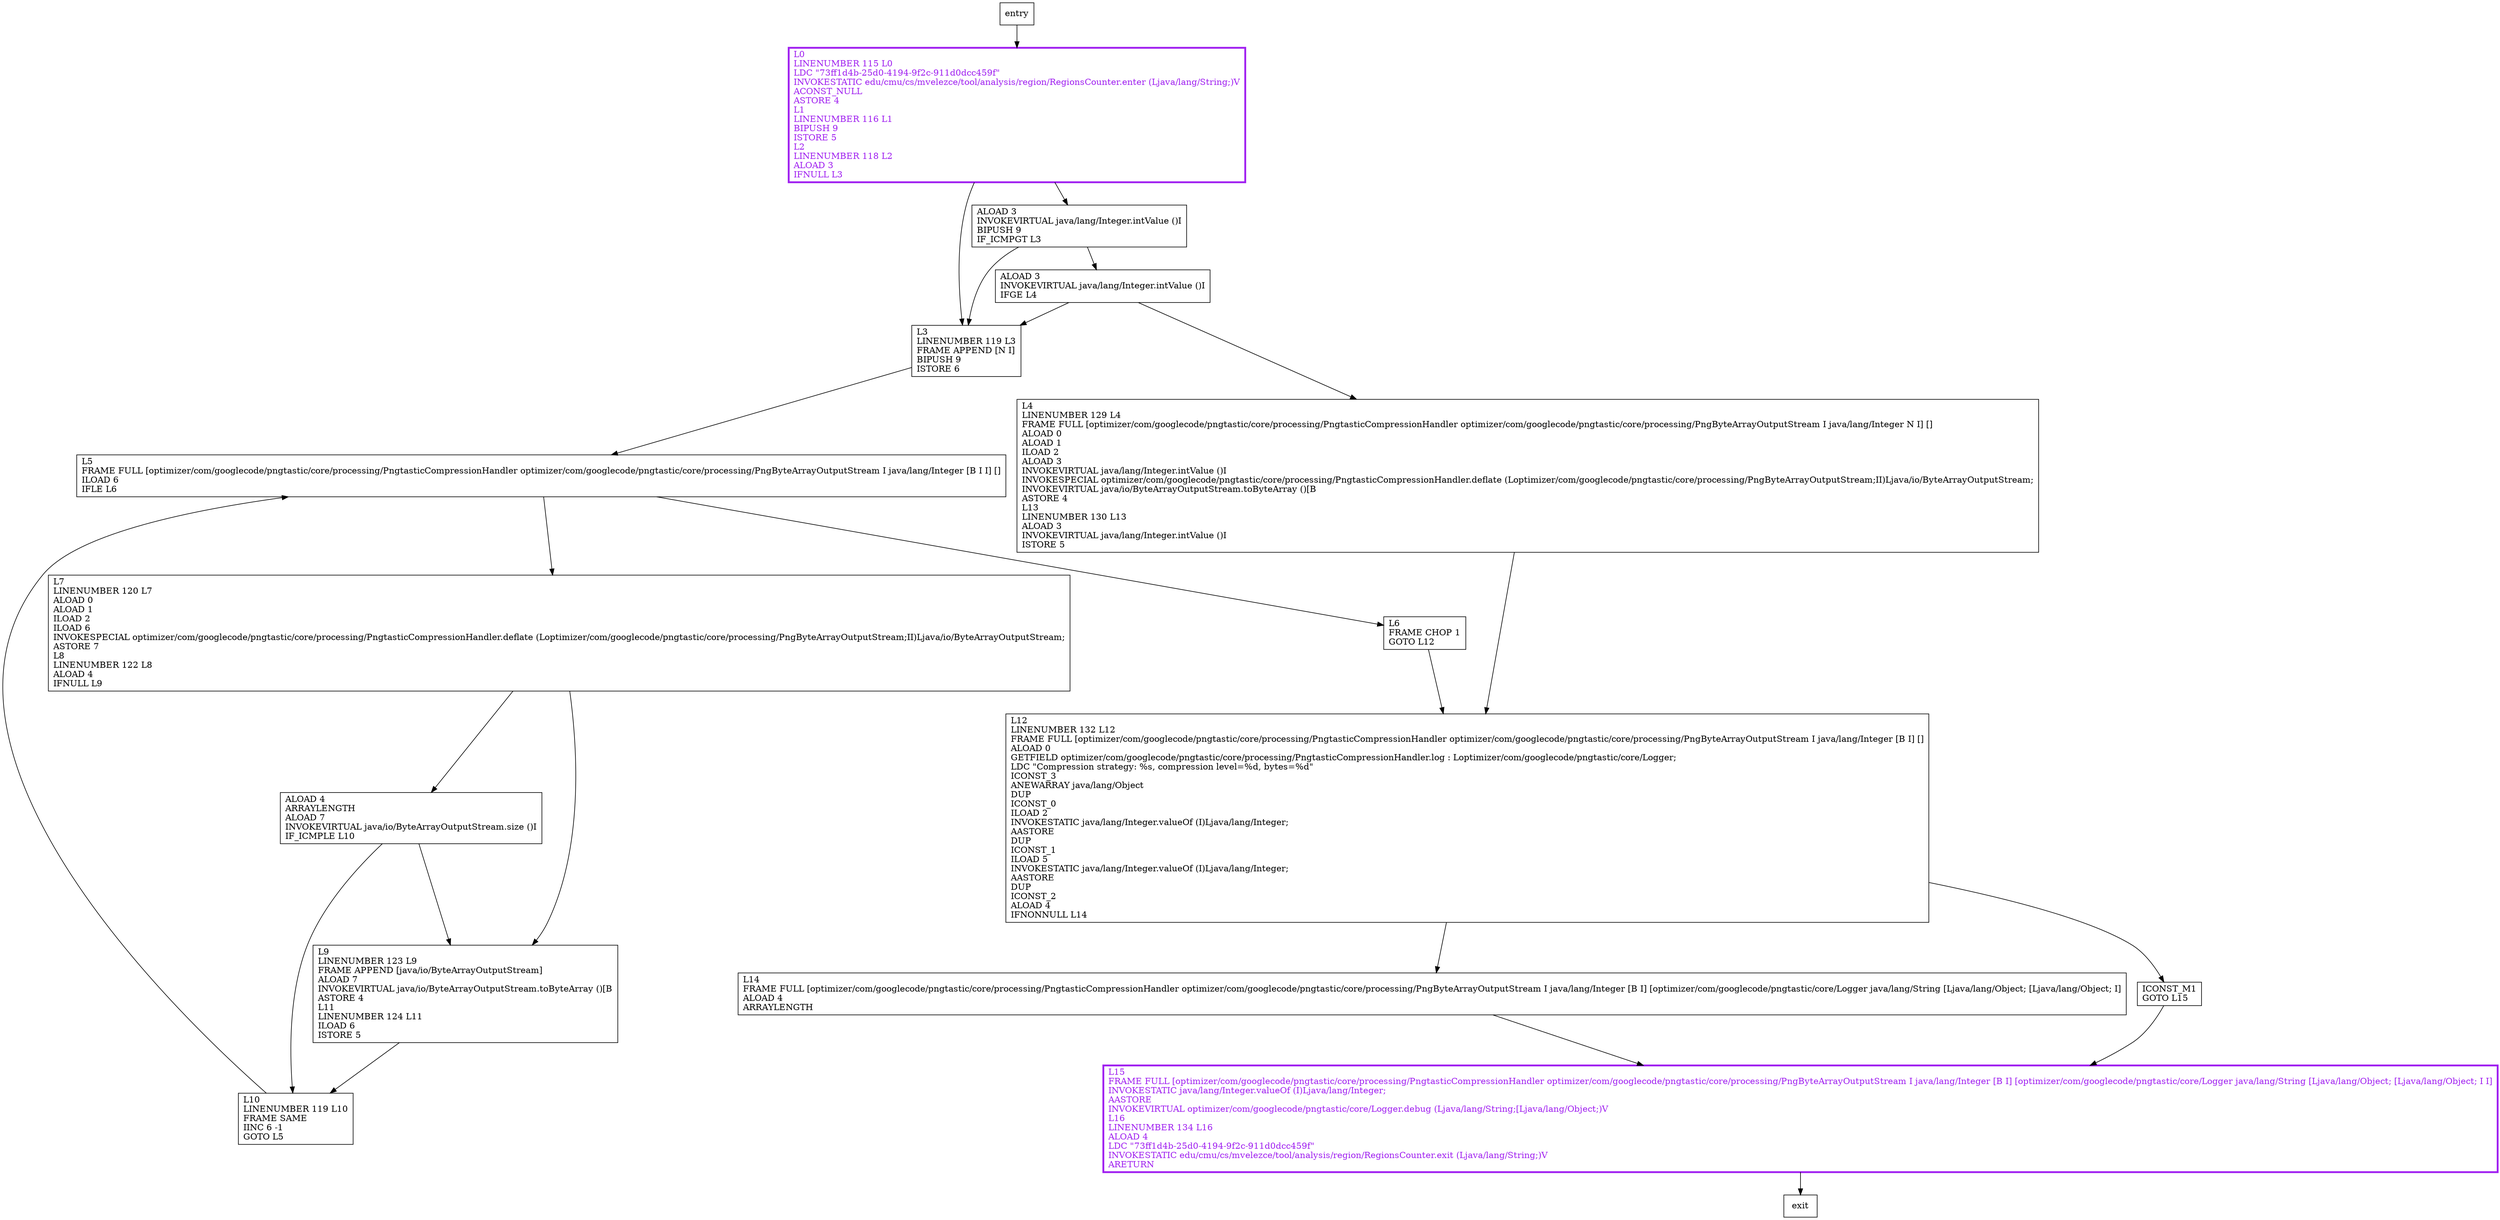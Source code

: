 digraph deflateImageData {
node [shape=record];
2000792754 [label="L0\lLINENUMBER 115 L0\lLDC \"73ff1d4b-25d0-4194-9f2c-911d0dcc459f\"\lINVOKESTATIC edu/cmu/cs/mvelezce/tool/analysis/region/RegionsCounter.enter (Ljava/lang/String;)V\lACONST_NULL\lASTORE 4\lL1\lLINENUMBER 116 L1\lBIPUSH 9\lISTORE 5\lL2\lLINENUMBER 118 L2\lALOAD 3\lIFNULL L3\l"];
349701229 [label="L4\lLINENUMBER 129 L4\lFRAME FULL [optimizer/com/googlecode/pngtastic/core/processing/PngtasticCompressionHandler optimizer/com/googlecode/pngtastic/core/processing/PngByteArrayOutputStream I java/lang/Integer N I] []\lALOAD 0\lALOAD 1\lILOAD 2\lALOAD 3\lINVOKEVIRTUAL java/lang/Integer.intValue ()I\lINVOKESPECIAL optimizer/com/googlecode/pngtastic/core/processing/PngtasticCompressionHandler.deflate (Loptimizer/com/googlecode/pngtastic/core/processing/PngByteArrayOutputStream;II)Ljava/io/ByteArrayOutputStream;\lINVOKEVIRTUAL java/io/ByteArrayOutputStream.toByteArray ()[B\lASTORE 4\lL13\lLINENUMBER 130 L13\lALOAD 3\lINVOKEVIRTUAL java/lang/Integer.intValue ()I\lISTORE 5\l"];
1528752559 [label="L10\lLINENUMBER 119 L10\lFRAME SAME\lIINC 6 -1\lGOTO L5\l"];
1928951398 [label="L3\lLINENUMBER 119 L3\lFRAME APPEND [N I]\lBIPUSH 9\lISTORE 6\l"];
1103491317 [label="L15\lFRAME FULL [optimizer/com/googlecode/pngtastic/core/processing/PngtasticCompressionHandler optimizer/com/googlecode/pngtastic/core/processing/PngByteArrayOutputStream I java/lang/Integer [B I] [optimizer/com/googlecode/pngtastic/core/Logger java/lang/String [Ljava/lang/Object; [Ljava/lang/Object; I I]\lINVOKESTATIC java/lang/Integer.valueOf (I)Ljava/lang/Integer;\lAASTORE\lINVOKEVIRTUAL optimizer/com/googlecode/pngtastic/core/Logger.debug (Ljava/lang/String;[Ljava/lang/Object;)V\lL16\lLINENUMBER 134 L16\lALOAD 4\lLDC \"73ff1d4b-25d0-4194-9f2c-911d0dcc459f\"\lINVOKESTATIC edu/cmu/cs/mvelezce/tool/analysis/region/RegionsCounter.exit (Ljava/lang/String;)V\lARETURN\l"];
610804064 [label="L7\lLINENUMBER 120 L7\lALOAD 0\lALOAD 1\lILOAD 2\lILOAD 6\lINVOKESPECIAL optimizer/com/googlecode/pngtastic/core/processing/PngtasticCompressionHandler.deflate (Loptimizer/com/googlecode/pngtastic/core/processing/PngByteArrayOutputStream;II)Ljava/io/ByteArrayOutputStream;\lASTORE 7\lL8\lLINENUMBER 122 L8\lALOAD 4\lIFNULL L9\l"];
781630209 [label="ALOAD 4\lARRAYLENGTH\lALOAD 7\lINVOKEVIRTUAL java/io/ByteArrayOutputStream.size ()I\lIF_ICMPLE L10\l"];
218664706 [label="L12\lLINENUMBER 132 L12\lFRAME FULL [optimizer/com/googlecode/pngtastic/core/processing/PngtasticCompressionHandler optimizer/com/googlecode/pngtastic/core/processing/PngByteArrayOutputStream I java/lang/Integer [B I] []\lALOAD 0\lGETFIELD optimizer/com/googlecode/pngtastic/core/processing/PngtasticCompressionHandler.log : Loptimizer/com/googlecode/pngtastic/core/Logger;\lLDC \"Compression strategy: %s, compression level=%d, bytes=%d\"\lICONST_3\lANEWARRAY java/lang/Object\lDUP\lICONST_0\lILOAD 2\lINVOKESTATIC java/lang/Integer.valueOf (I)Ljava/lang/Integer;\lAASTORE\lDUP\lICONST_1\lILOAD 5\lINVOKESTATIC java/lang/Integer.valueOf (I)Ljava/lang/Integer;\lAASTORE\lDUP\lICONST_2\lALOAD 4\lIFNONNULL L14\l"];
1739443431 [label="ALOAD 3\lINVOKEVIRTUAL java/lang/Integer.intValue ()I\lBIPUSH 9\lIF_ICMPGT L3\l"];
2050564935 [label="L9\lLINENUMBER 123 L9\lFRAME APPEND [java/io/ByteArrayOutputStream]\lALOAD 7\lINVOKEVIRTUAL java/io/ByteArrayOutputStream.toByteArray ()[B\lASTORE 4\lL11\lLINENUMBER 124 L11\lILOAD 6\lISTORE 5\l"];
1050189965 [label="L5\lFRAME FULL [optimizer/com/googlecode/pngtastic/core/processing/PngtasticCompressionHandler optimizer/com/googlecode/pngtastic/core/processing/PngByteArrayOutputStream I java/lang/Integer [B I I] []\lILOAD 6\lIFLE L6\l"];
757799638 [label="L6\lFRAME CHOP 1\lGOTO L12\l"];
383611665 [label="L14\lFRAME FULL [optimizer/com/googlecode/pngtastic/core/processing/PngtasticCompressionHandler optimizer/com/googlecode/pngtastic/core/processing/PngByteArrayOutputStream I java/lang/Integer [B I] [optimizer/com/googlecode/pngtastic/core/Logger java/lang/String [Ljava/lang/Object; [Ljava/lang/Object; I]\lALOAD 4\lARRAYLENGTH\l"];
975348724 [label="ICONST_M1\lGOTO L15\l"];
1854275891 [label="ALOAD 3\lINVOKEVIRTUAL java/lang/Integer.intValue ()I\lIFGE L4\l"];
entry;
exit;
2000792754 -> 1928951398;
2000792754 -> 1739443431;
349701229 -> 218664706;
1528752559 -> 1050189965;
1928951398 -> 1050189965;
1103491317 -> exit;
610804064 -> 2050564935;
610804064 -> 781630209;
781630209 -> 1528752559;
781630209 -> 2050564935;
218664706 -> 383611665;
218664706 -> 975348724;
entry -> 2000792754;
1739443431 -> 1928951398;
1739443431 -> 1854275891;
2050564935 -> 1528752559;
1050189965 -> 610804064;
1050189965 -> 757799638;
757799638 -> 218664706;
383611665 -> 1103491317;
975348724 -> 1103491317;
1854275891 -> 349701229;
1854275891 -> 1928951398;
2000792754[fontcolor="purple", penwidth=3, color="purple"];
1103491317[fontcolor="purple", penwidth=3, color="purple"];
}
